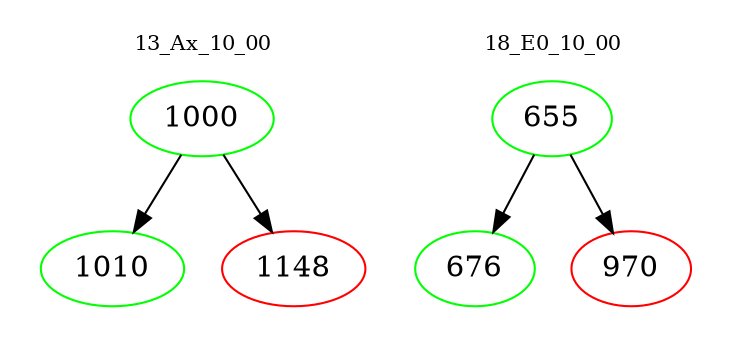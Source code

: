 digraph{
subgraph cluster_0 {
color = white
label = "13_Ax_10_00";
fontsize=10;
T0_1000 [label="1000", color="green"]
T0_1000 -> T0_1010 [color="black"]
T0_1010 [label="1010", color="green"]
T0_1000 -> T0_1148 [color="black"]
T0_1148 [label="1148", color="red"]
}
subgraph cluster_1 {
color = white
label = "18_E0_10_00";
fontsize=10;
T1_655 [label="655", color="green"]
T1_655 -> T1_676 [color="black"]
T1_676 [label="676", color="green"]
T1_655 -> T1_970 [color="black"]
T1_970 [label="970", color="red"]
}
}

